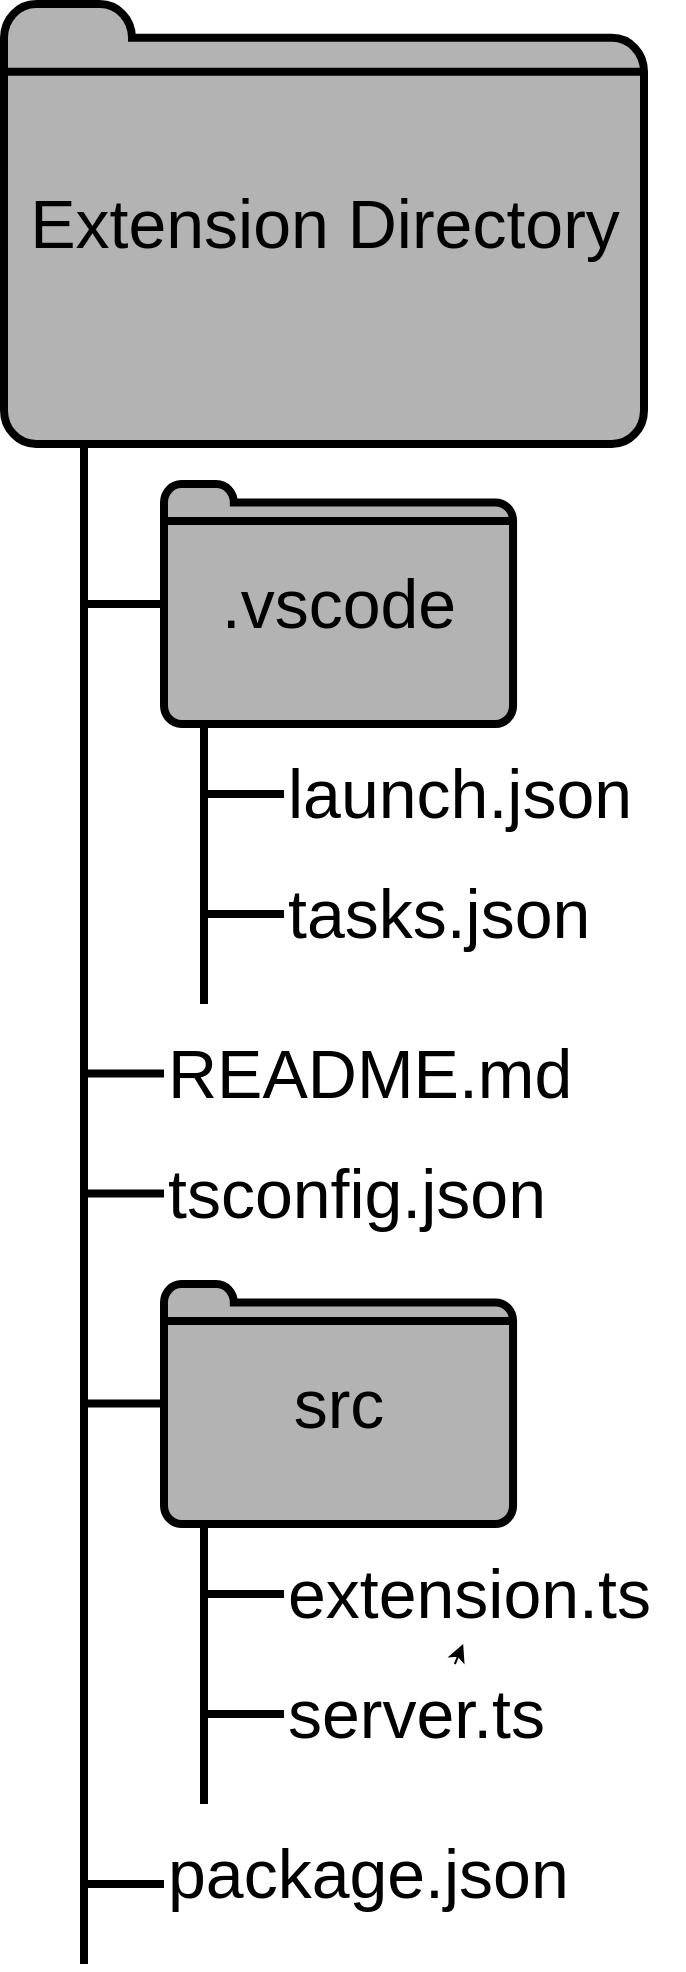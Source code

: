 <mxfile version="21.3.8" type="embed">
    <diagram id="IPHiyJWmyHj3W5mbEpM1" name="Page-1">
        <mxGraphModel dx="328" dy="254" grid="1" gridSize="10" guides="1" tooltips="1" connect="1" arrows="1" fold="1" page="1" pageScale="1" pageWidth="850" pageHeight="1100" background="#ffffff" math="0" shadow="0">
            <root>
                <mxCell id="0"/>
                <mxCell id="1" parent="0"/>
                <mxCell id="4" style="edgeStyle=none;html=1;endArrow=none;endFill=0;strokeWidth=4;strokeColor=#000000;exitX=0.125;exitY=1;exitDx=0;exitDy=0;exitPerimeter=0;" parent="1" source="3" edge="1">
                    <mxGeometry relative="1" as="geometry">
                        <mxPoint x="120" y="1050" as="targetPoint"/>
                        <Array as="points"/>
                        <mxPoint x="120" y="300" as="sourcePoint"/>
                    </mxGeometry>
                </mxCell>
                <mxCell id="3" value="&lt;font style=&quot;font-size: 34px;&quot;&gt;Extension Directory&lt;/font&gt;" style="html=1;verticalLabelPosition=middle;align=center;labelBackgroundColor=none;verticalAlign=middle;strokeWidth=4;strokeColor=#000000;shadow=0;dashed=0;shape=mxgraph.ios7.icons.folder;fillColor=#B3B3B3;labelPosition=center;fontColor=#000000;" parent="1" vertex="1">
                    <mxGeometry x="80" y="70" width="320" height="220" as="geometry"/>
                </mxCell>
                <mxCell id="28" style="edgeStyle=none;html=1;strokeColor=#000000;rounded=0;strokeWidth=4;endArrow=none;endFill=0;" parent="1" source="7" edge="1">
                    <mxGeometry relative="1" as="geometry">
                        <mxPoint x="120" y="370" as="targetPoint"/>
                    </mxGeometry>
                </mxCell>
                <mxCell id="7" value="&lt;font style=&quot;font-size: 34px;&quot;&gt;.vscode&lt;/font&gt;" style="html=1;verticalLabelPosition=middle;align=center;labelBackgroundColor=none;verticalAlign=middle;strokeWidth=4;strokeColor=#000000;shadow=0;dashed=0;shape=mxgraph.ios7.icons.folder;fillColor=#B3B3B3;labelPosition=center;fontColor=#000000;" parent="1" vertex="1">
                    <mxGeometry x="160" y="310" width="174.54" height="120" as="geometry"/>
                </mxCell>
                <mxCell id="12" value="&lt;div style=&quot;&quot;&gt;&lt;span style=&quot;font-size: 34px; color: rgb(0, 0, 0); background-color: initial;&quot;&gt;README.md&lt;/span&gt;&lt;/div&gt;" style="text;html=1;align=left;verticalAlign=middle;resizable=0;points=[];autosize=1;strokeColor=none;fillColor=none;" parent="1" vertex="1">
                    <mxGeometry x="160" y="580" width="230" height="50" as="geometry"/>
                </mxCell>
                <mxCell id="16" value="&lt;div style=&quot;&quot;&gt;&lt;span style=&quot;font-size: 34px; color: rgb(0, 0, 0); background-color: initial;&quot;&gt;tsconfig.json&lt;/span&gt;&lt;/div&gt;" style="text;html=1;align=left;verticalAlign=middle;resizable=0;points=[];autosize=1;strokeColor=none;fillColor=none;" parent="1" vertex="1">
                    <mxGeometry x="160" y="640" width="210" height="50" as="geometry"/>
                </mxCell>
                <mxCell id="32" style="edgeStyle=none;html=1;strokeColor=#000000;strokeWidth=4;endArrow=none;endFill=0;" parent="1" edge="1">
                    <mxGeometry relative="1" as="geometry">
                        <mxPoint x="180" y="970" as="targetPoint"/>
                        <mxPoint x="180" y="830" as="sourcePoint"/>
                    </mxGeometry>
                </mxCell>
                <mxCell id="19" value="&lt;font style=&quot;font-size: 34px;&quot;&gt;src&lt;/font&gt;" style="html=1;verticalLabelPosition=middle;align=center;labelBackgroundColor=none;verticalAlign=middle;strokeWidth=4;strokeColor=#000000;shadow=0;dashed=0;shape=mxgraph.ios7.icons.folder;fillColor=#B3B3B3;labelPosition=center;fontColor=#000000;" parent="1" vertex="1">
                    <mxGeometry x="160" y="710" width="174.54" height="120" as="geometry"/>
                </mxCell>
                <mxCell id="33" style="edgeStyle=none;html=1;strokeColor=#000000;strokeWidth=4;endArrow=none;endFill=0;" parent="1" source="22" edge="1">
                    <mxGeometry relative="1" as="geometry">
                        <mxPoint x="180" y="865" as="targetPoint"/>
                    </mxGeometry>
                </mxCell>
                <mxCell id="22" value="&lt;div style=&quot;&quot;&gt;&lt;span style=&quot;font-size: 34px; color: rgb(0, 0, 0); background-color: initial;&quot;&gt;extension.ts&lt;/span&gt;&lt;/div&gt;" style="text;html=1;align=left;verticalAlign=middle;resizable=0;points=[];autosize=1;strokeColor=none;fillColor=none;" parent="1" vertex="1">
                    <mxGeometry x="220" y="840" width="200" height="50" as="geometry"/>
                </mxCell>
                <mxCell id="34" style="edgeStyle=none;html=1;strokeWidth=4;strokeColor=#000000;endArrow=none;endFill=0;" parent="1" source="25" edge="1">
                    <mxGeometry relative="1" as="geometry">
                        <mxPoint x="180" y="925" as="targetPoint"/>
                    </mxGeometry>
                </mxCell>
                <mxCell id="35" value="" style="edgeStyle=none;html=1;" edge="1" parent="1" source="25" target="22">
                    <mxGeometry relative="1" as="geometry"/>
                </mxCell>
                <mxCell id="25" value="&lt;div style=&quot;&quot;&gt;&lt;span style=&quot;font-size: 34px; color: rgb(0, 0, 0); background-color: initial;&quot;&gt;server.ts&lt;/span&gt;&lt;/div&gt;" style="text;html=1;align=left;verticalAlign=middle;resizable=0;points=[];autosize=1;strokeColor=none;fillColor=none;" parent="1" vertex="1">
                    <mxGeometry x="220" y="900" width="150" height="50" as="geometry"/>
                </mxCell>
                <mxCell id="26" value="&lt;div style=&quot;&quot;&gt;&lt;span style=&quot;font-size: 34px; color: rgb(0, 0, 0); background-color: initial;&quot;&gt;package.json&lt;/span&gt;&lt;/div&gt;" style="text;html=1;align=left;verticalAlign=middle;resizable=0;points=[];autosize=1;strokeColor=none;fillColor=none;" parent="1" vertex="1">
                    <mxGeometry x="160" y="980" width="220" height="50" as="geometry"/>
                </mxCell>
                <mxCell id="36" value="&lt;div style=&quot;&quot;&gt;&lt;span style=&quot;font-size: 34px; color: rgb(0, 0, 0); background-color: initial;&quot;&gt;tasks.json&lt;/span&gt;&lt;/div&gt;" style="text;html=1;align=left;verticalAlign=middle;resizable=0;points=[];autosize=1;strokeColor=none;fillColor=none;" vertex="1" parent="1">
                    <mxGeometry x="220" y="500" width="170" height="50" as="geometry"/>
                </mxCell>
                <mxCell id="37" style="edgeStyle=none;html=1;strokeWidth=4;strokeColor=#000000;endArrow=none;endFill=0;" edge="1" source="36" parent="1">
                    <mxGeometry relative="1" as="geometry">
                        <mxPoint x="180" y="525" as="targetPoint"/>
                    </mxGeometry>
                </mxCell>
                <mxCell id="38" style="edgeStyle=none;html=1;strokeColor=#000000;strokeWidth=4;endArrow=none;endFill=0;" edge="1" parent="1">
                    <mxGeometry relative="1" as="geometry">
                        <mxPoint x="180" y="570" as="targetPoint"/>
                        <mxPoint x="180" y="430" as="sourcePoint"/>
                    </mxGeometry>
                </mxCell>
                <mxCell id="39" style="edgeStyle=none;html=1;strokeColor=#000000;strokeWidth=4;endArrow=none;endFill=0;" edge="1" source="40" parent="1">
                    <mxGeometry relative="1" as="geometry">
                        <mxPoint x="180" y="465" as="targetPoint"/>
                    </mxGeometry>
                </mxCell>
                <mxCell id="40" value="&lt;div style=&quot;&quot;&gt;&lt;span style=&quot;font-size: 34px; color: rgb(0, 0, 0); background-color: initial;&quot;&gt;launch.json&lt;/span&gt;&lt;/div&gt;" style="text;html=1;align=left;verticalAlign=middle;resizable=0;points=[];autosize=1;strokeColor=none;fillColor=none;" vertex="1" parent="1">
                    <mxGeometry x="220" y="440" width="200" height="50" as="geometry"/>
                </mxCell>
                <mxCell id="46" style="edgeStyle=none;html=1;strokeColor=#000000;rounded=0;strokeWidth=4;endArrow=none;endFill=0;" edge="1" parent="1">
                    <mxGeometry relative="1" as="geometry">
                        <mxPoint x="120" y="604.81" as="targetPoint"/>
                        <mxPoint x="160" y="604.81" as="sourcePoint"/>
                    </mxGeometry>
                </mxCell>
                <mxCell id="47" style="edgeStyle=none;html=1;strokeColor=#000000;rounded=0;strokeWidth=4;endArrow=none;endFill=0;" edge="1" parent="1">
                    <mxGeometry relative="1" as="geometry">
                        <mxPoint x="120" y="664.81" as="targetPoint"/>
                        <mxPoint x="160" y="664.81" as="sourcePoint"/>
                    </mxGeometry>
                </mxCell>
                <mxCell id="48" style="edgeStyle=none;html=1;strokeColor=#000000;rounded=0;strokeWidth=4;endArrow=none;endFill=0;" edge="1" parent="1">
                    <mxGeometry relative="1" as="geometry">
                        <mxPoint x="120" y="769.81" as="targetPoint"/>
                        <mxPoint x="160" y="769.81" as="sourcePoint"/>
                    </mxGeometry>
                </mxCell>
                <mxCell id="49" style="edgeStyle=none;html=1;strokeColor=#000000;rounded=0;strokeWidth=4;endArrow=none;endFill=0;" edge="1" parent="1">
                    <mxGeometry relative="1" as="geometry">
                        <mxPoint x="120" y="1010" as="targetPoint"/>
                        <mxPoint x="160" y="1010" as="sourcePoint"/>
                    </mxGeometry>
                </mxCell>
            </root>
        </mxGraphModel>
    </diagram>
</mxfile>
